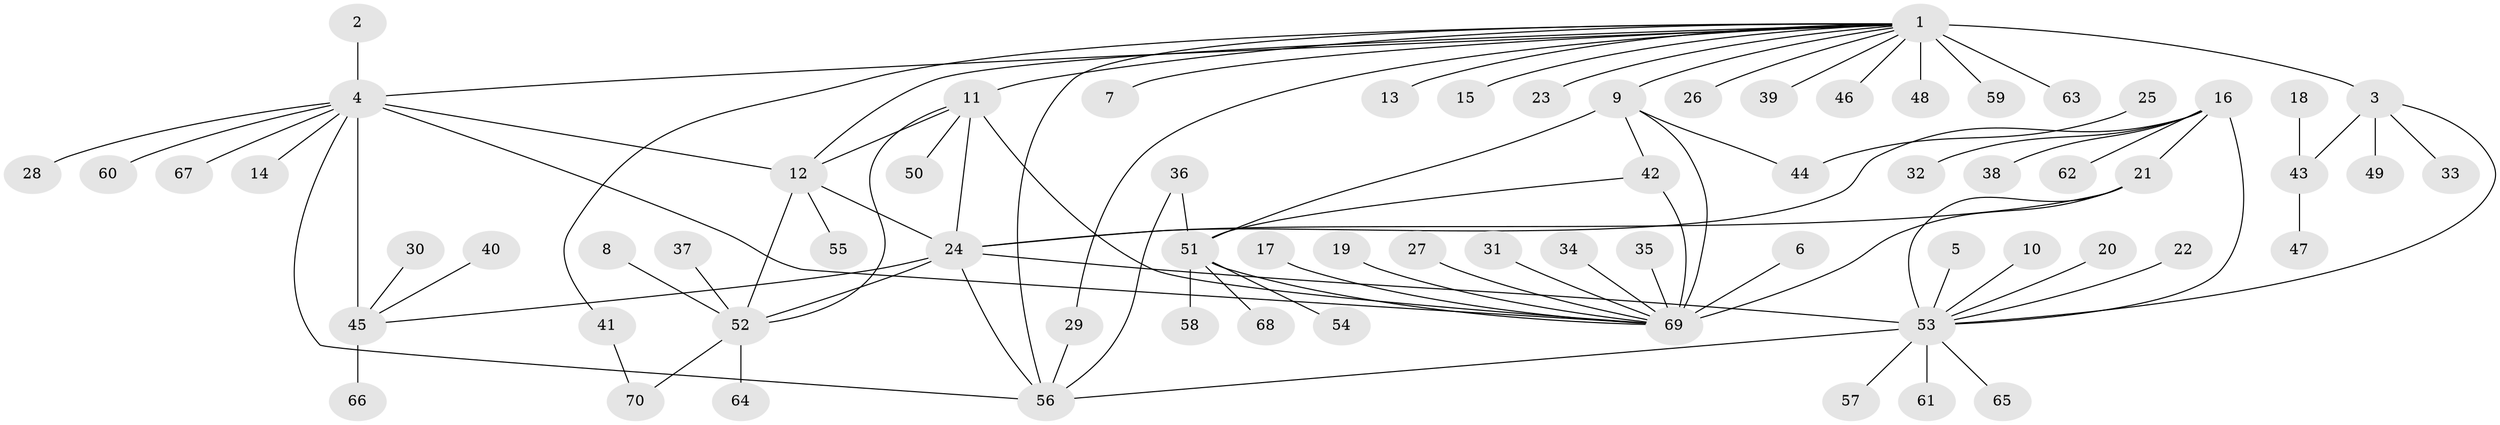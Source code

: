// original degree distribution, {6: 0.02857142857142857, 8: 0.03571428571428571, 10: 0.014285714285714285, 14: 0.007142857142857143, 11: 0.02142857142857143, 9: 0.07857142857142857, 7: 0.04285714285714286, 12: 0.02142857142857143, 13: 0.007142857142857143, 4: 0.014285714285714285, 2: 0.12142857142857143, 1: 0.5857142857142857, 3: 0.02142857142857143}
// Generated by graph-tools (version 1.1) at 2025/50/03/09/25 03:50:29]
// undirected, 70 vertices, 91 edges
graph export_dot {
graph [start="1"]
  node [color=gray90,style=filled];
  1;
  2;
  3;
  4;
  5;
  6;
  7;
  8;
  9;
  10;
  11;
  12;
  13;
  14;
  15;
  16;
  17;
  18;
  19;
  20;
  21;
  22;
  23;
  24;
  25;
  26;
  27;
  28;
  29;
  30;
  31;
  32;
  33;
  34;
  35;
  36;
  37;
  38;
  39;
  40;
  41;
  42;
  43;
  44;
  45;
  46;
  47;
  48;
  49;
  50;
  51;
  52;
  53;
  54;
  55;
  56;
  57;
  58;
  59;
  60;
  61;
  62;
  63;
  64;
  65;
  66;
  67;
  68;
  69;
  70;
  1 -- 3 [weight=12.0];
  1 -- 4 [weight=1.0];
  1 -- 7 [weight=1.0];
  1 -- 9 [weight=1.0];
  1 -- 11 [weight=1.0];
  1 -- 12 [weight=1.0];
  1 -- 13 [weight=1.0];
  1 -- 15 [weight=1.0];
  1 -- 23 [weight=1.0];
  1 -- 26 [weight=1.0];
  1 -- 29 [weight=1.0];
  1 -- 39 [weight=1.0];
  1 -- 41 [weight=1.0];
  1 -- 46 [weight=1.0];
  1 -- 48 [weight=1.0];
  1 -- 56 [weight=1.0];
  1 -- 59 [weight=1.0];
  1 -- 63 [weight=1.0];
  2 -- 4 [weight=1.0];
  3 -- 33 [weight=1.0];
  3 -- 43 [weight=1.0];
  3 -- 49 [weight=1.0];
  3 -- 53 [weight=1.0];
  4 -- 12 [weight=1.0];
  4 -- 14 [weight=1.0];
  4 -- 28 [weight=1.0];
  4 -- 45 [weight=12.0];
  4 -- 56 [weight=1.0];
  4 -- 60 [weight=1.0];
  4 -- 67 [weight=1.0];
  4 -- 69 [weight=1.0];
  5 -- 53 [weight=1.0];
  6 -- 69 [weight=1.0];
  8 -- 52 [weight=1.0];
  9 -- 42 [weight=2.0];
  9 -- 44 [weight=1.0];
  9 -- 51 [weight=2.0];
  9 -- 69 [weight=6.0];
  10 -- 53 [weight=1.0];
  11 -- 12 [weight=2.0];
  11 -- 24 [weight=3.0];
  11 -- 50 [weight=1.0];
  11 -- 52 [weight=1.0];
  11 -- 69 [weight=1.0];
  12 -- 24 [weight=6.0];
  12 -- 52 [weight=2.0];
  12 -- 55 [weight=1.0];
  16 -- 21 [weight=1.0];
  16 -- 24 [weight=1.0];
  16 -- 32 [weight=1.0];
  16 -- 38 [weight=1.0];
  16 -- 53 [weight=4.0];
  16 -- 62 [weight=1.0];
  17 -- 69 [weight=1.0];
  18 -- 43 [weight=1.0];
  19 -- 69 [weight=1.0];
  20 -- 53 [weight=1.0];
  21 -- 24 [weight=1.0];
  21 -- 53 [weight=4.0];
  21 -- 69 [weight=1.0];
  22 -- 53 [weight=1.0];
  24 -- 45 [weight=1.0];
  24 -- 52 [weight=3.0];
  24 -- 53 [weight=4.0];
  24 -- 56 [weight=1.0];
  25 -- 44 [weight=1.0];
  27 -- 69 [weight=1.0];
  29 -- 56 [weight=1.0];
  30 -- 45 [weight=1.0];
  31 -- 69 [weight=1.0];
  34 -- 69 [weight=1.0];
  35 -- 69 [weight=1.0];
  36 -- 51 [weight=1.0];
  36 -- 56 [weight=1.0];
  37 -- 52 [weight=1.0];
  40 -- 45 [weight=1.0];
  41 -- 70 [weight=1.0];
  42 -- 51 [weight=1.0];
  42 -- 69 [weight=3.0];
  43 -- 47 [weight=1.0];
  45 -- 66 [weight=1.0];
  51 -- 54 [weight=1.0];
  51 -- 58 [weight=1.0];
  51 -- 68 [weight=1.0];
  51 -- 69 [weight=3.0];
  52 -- 64 [weight=1.0];
  52 -- 70 [weight=1.0];
  53 -- 56 [weight=1.0];
  53 -- 57 [weight=1.0];
  53 -- 61 [weight=1.0];
  53 -- 65 [weight=1.0];
}
